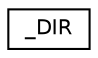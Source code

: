 digraph G
{
  edge [fontname="Helvetica",fontsize="10",labelfontname="Helvetica",labelfontsize="10"];
  node [fontname="Helvetica",fontsize="10",shape=record];
  rankdir=LR;
  Node1 [label="_DIR",height=0.2,width=0.4,color="black", fillcolor="white", style="filled",URL="$d2/d00/struct__DIR.html"];
}
